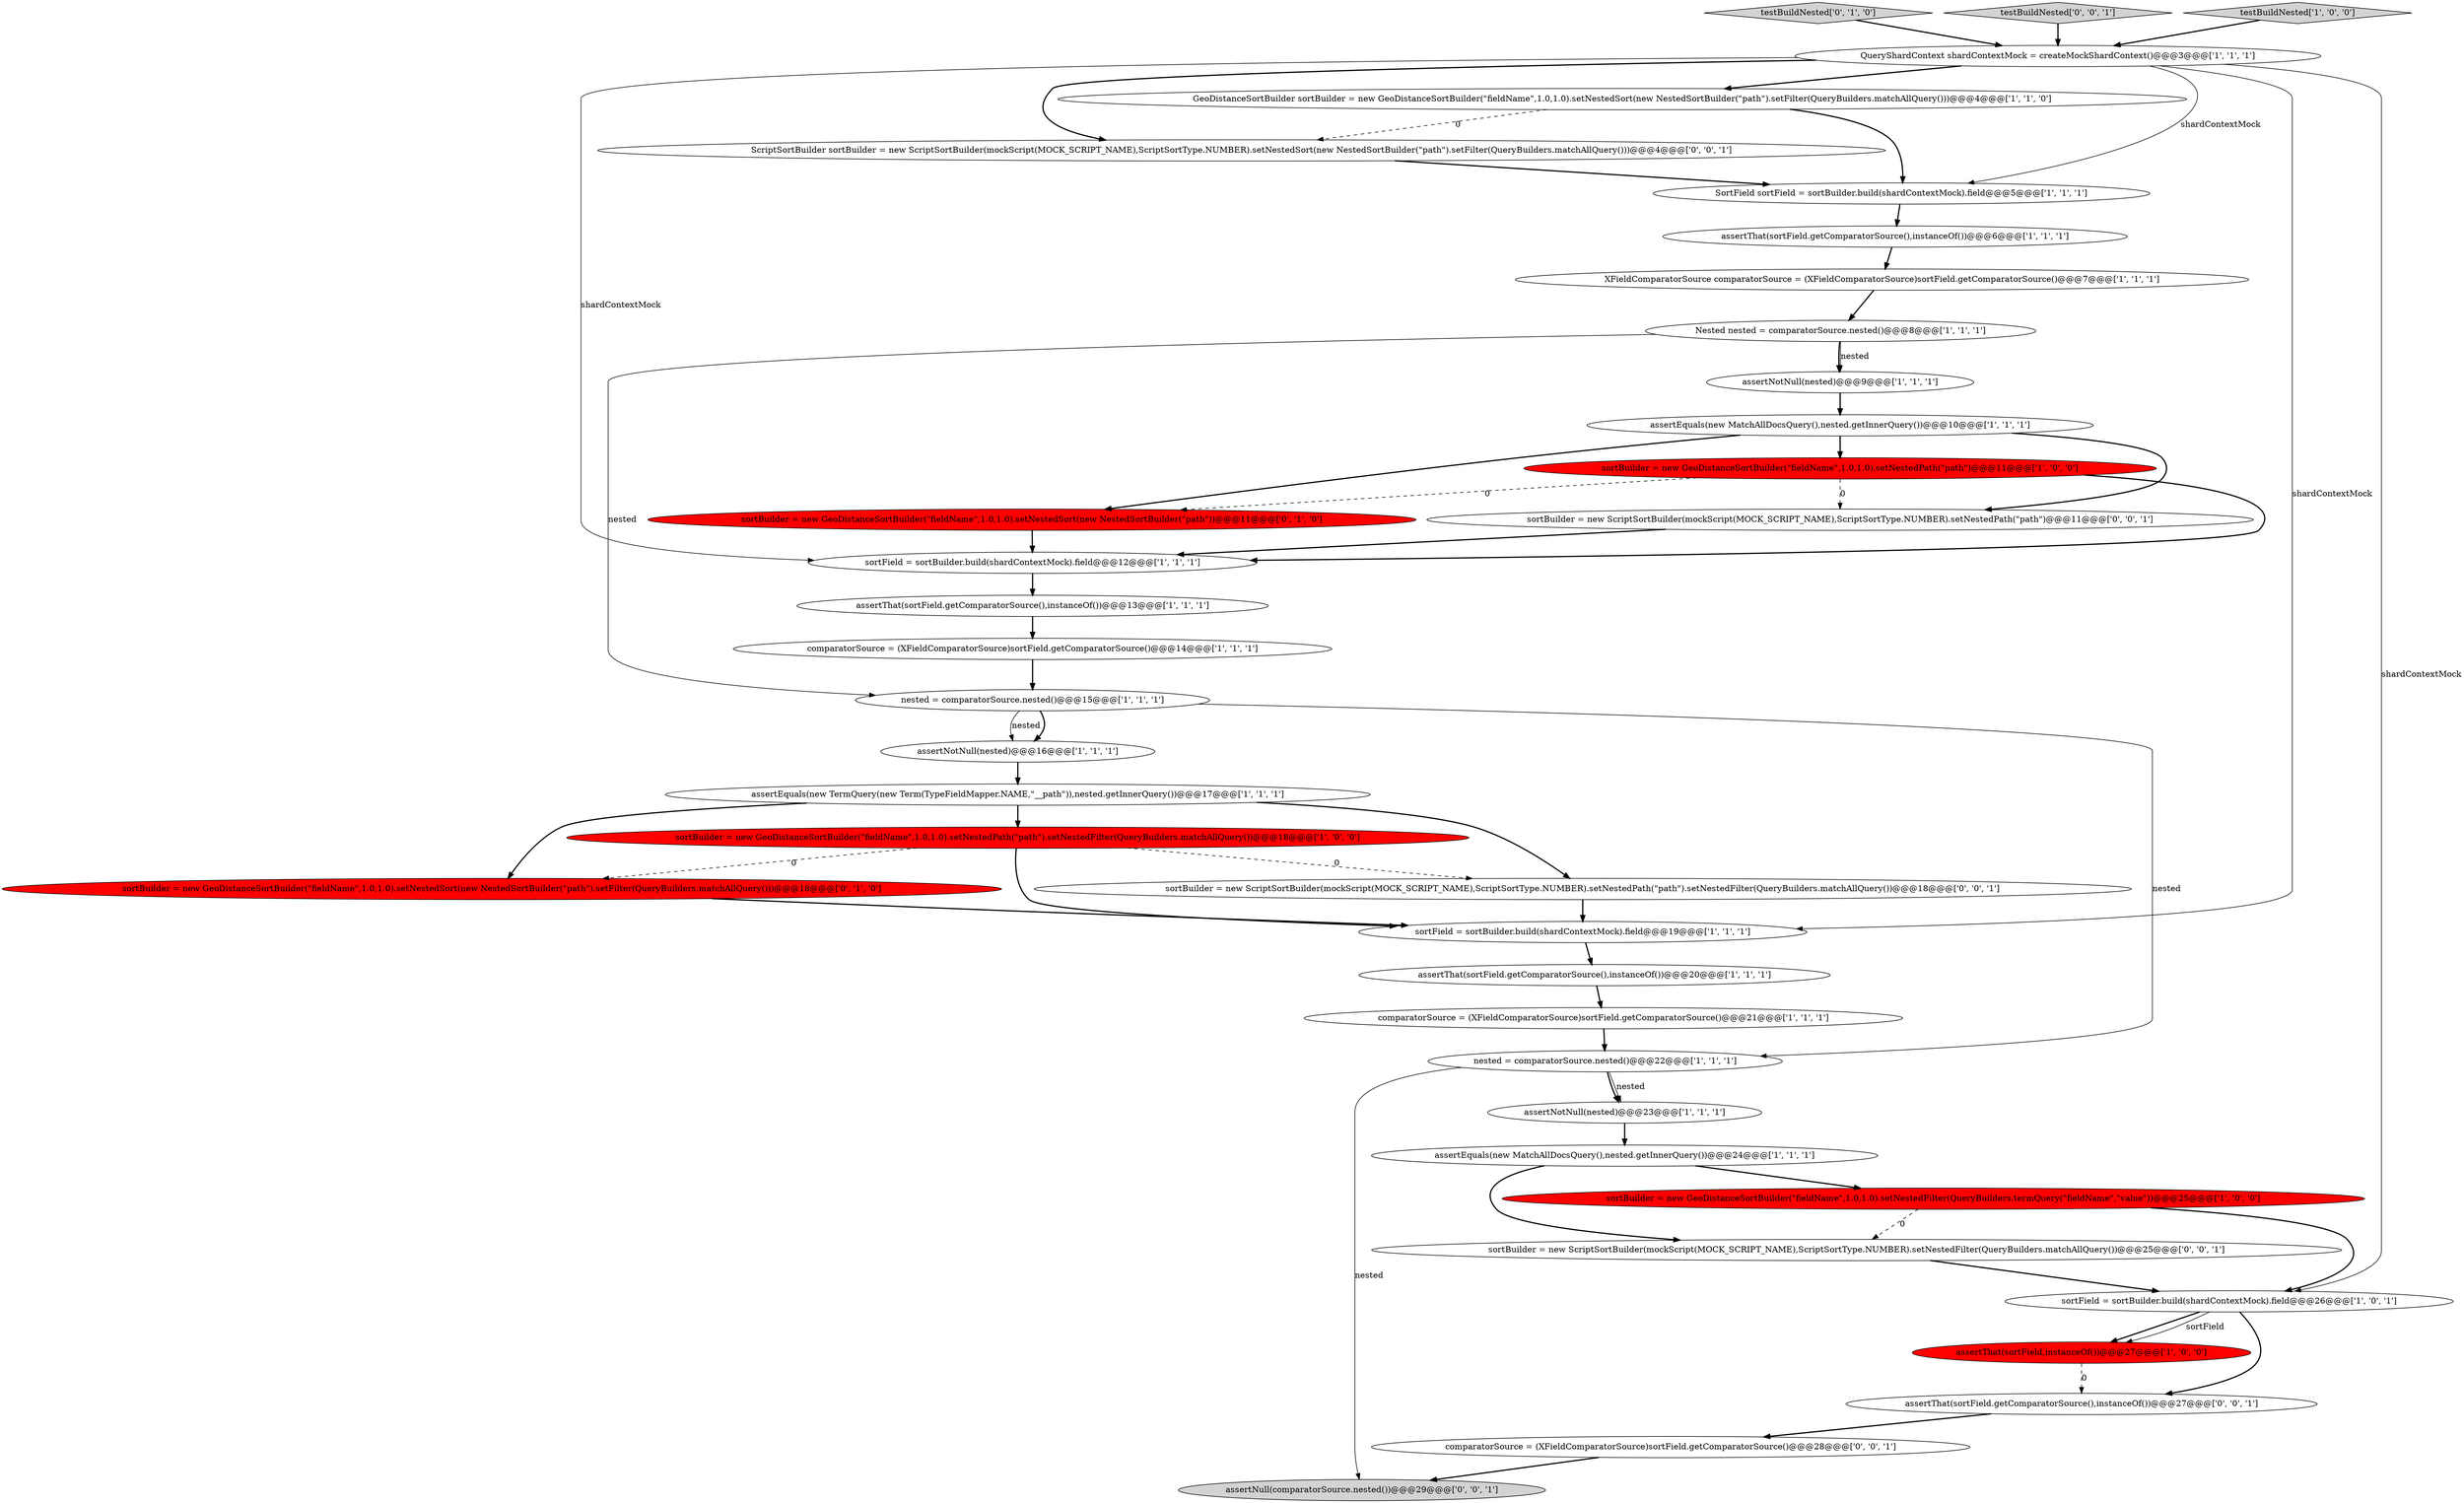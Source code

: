 digraph {
26 [style = filled, label = "sortBuilder = new GeoDistanceSortBuilder(\"fieldName\",1.0,1.0).setNestedSort(new NestedSortBuilder(\"path\").setFilter(QueryBuilders.matchAllQuery()))@@@18@@@['0', '1', '0']", fillcolor = red, shape = ellipse image = "AAA1AAABBB2BBB"];
22 [style = filled, label = "nested = comparatorSource.nested()@@@15@@@['1', '1', '1']", fillcolor = white, shape = ellipse image = "AAA0AAABBB1BBB"];
29 [style = filled, label = "sortBuilder = new ScriptSortBuilder(mockScript(MOCK_SCRIPT_NAME),ScriptSortType.NUMBER).setNestedPath(\"path\")@@@11@@@['0', '0', '1']", fillcolor = white, shape = ellipse image = "AAA0AAABBB3BBB"];
34 [style = filled, label = "sortBuilder = new ScriptSortBuilder(mockScript(MOCK_SCRIPT_NAME),ScriptSortType.NUMBER).setNestedFilter(QueryBuilders.matchAllQuery())@@@25@@@['0', '0', '1']", fillcolor = white, shape = ellipse image = "AAA0AAABBB3BBB"];
14 [style = filled, label = "sortBuilder = new GeoDistanceSortBuilder(\"fieldName\",1.0,1.0).setNestedPath(\"path\").setNestedFilter(QueryBuilders.matchAllQuery())@@@18@@@['1', '0', '0']", fillcolor = red, shape = ellipse image = "AAA1AAABBB1BBB"];
33 [style = filled, label = "assertNull(comparatorSource.nested())@@@29@@@['0', '0', '1']", fillcolor = lightgray, shape = ellipse image = "AAA0AAABBB3BBB"];
8 [style = filled, label = "sortField = sortBuilder.build(shardContextMock).field@@@12@@@['1', '1', '1']", fillcolor = white, shape = ellipse image = "AAA0AAABBB1BBB"];
11 [style = filled, label = "SortField sortField = sortBuilder.build(shardContextMock).field@@@5@@@['1', '1', '1']", fillcolor = white, shape = ellipse image = "AAA0AAABBB1BBB"];
35 [style = filled, label = "ScriptSortBuilder sortBuilder = new ScriptSortBuilder(mockScript(MOCK_SCRIPT_NAME),ScriptSortType.NUMBER).setNestedSort(new NestedSortBuilder(\"path\").setFilter(QueryBuilders.matchAllQuery()))@@@4@@@['0', '0', '1']", fillcolor = white, shape = ellipse image = "AAA0AAABBB3BBB"];
7 [style = filled, label = "assertNotNull(nested)@@@9@@@['1', '1', '1']", fillcolor = white, shape = ellipse image = "AAA0AAABBB1BBB"];
5 [style = filled, label = "assertEquals(new TermQuery(new Term(TypeFieldMapper.NAME,\"__path\")),nested.getInnerQuery())@@@17@@@['1', '1', '1']", fillcolor = white, shape = ellipse image = "AAA0AAABBB1BBB"];
31 [style = filled, label = "assertThat(sortField.getComparatorSource(),instanceOf())@@@27@@@['0', '0', '1']", fillcolor = white, shape = ellipse image = "AAA0AAABBB3BBB"];
10 [style = filled, label = "assertThat(sortField.getComparatorSource(),instanceOf())@@@6@@@['1', '1', '1']", fillcolor = white, shape = ellipse image = "AAA0AAABBB1BBB"];
28 [style = filled, label = "testBuildNested['0', '1', '0']", fillcolor = lightgray, shape = diamond image = "AAA0AAABBB2BBB"];
12 [style = filled, label = "assertThat(sortField.getComparatorSource(),instanceOf())@@@13@@@['1', '1', '1']", fillcolor = white, shape = ellipse image = "AAA0AAABBB1BBB"];
2 [style = filled, label = "Nested nested = comparatorSource.nested()@@@8@@@['1', '1', '1']", fillcolor = white, shape = ellipse image = "AAA0AAABBB1BBB"];
1 [style = filled, label = "assertEquals(new MatchAllDocsQuery(),nested.getInnerQuery())@@@10@@@['1', '1', '1']", fillcolor = white, shape = ellipse image = "AAA0AAABBB1BBB"];
9 [style = filled, label = "assertEquals(new MatchAllDocsQuery(),nested.getInnerQuery())@@@24@@@['1', '1', '1']", fillcolor = white, shape = ellipse image = "AAA0AAABBB1BBB"];
17 [style = filled, label = "assertThat(sortField.getComparatorSource(),instanceOf())@@@20@@@['1', '1', '1']", fillcolor = white, shape = ellipse image = "AAA0AAABBB1BBB"];
32 [style = filled, label = "comparatorSource = (XFieldComparatorSource)sortField.getComparatorSource()@@@28@@@['0', '0', '1']", fillcolor = white, shape = ellipse image = "AAA0AAABBB3BBB"];
25 [style = filled, label = "XFieldComparatorSource comparatorSource = (XFieldComparatorSource)sortField.getComparatorSource()@@@7@@@['1', '1', '1']", fillcolor = white, shape = ellipse image = "AAA0AAABBB1BBB"];
23 [style = filled, label = "sortBuilder = new GeoDistanceSortBuilder(\"fieldName\",1.0,1.0).setNestedPath(\"path\")@@@11@@@['1', '0', '0']", fillcolor = red, shape = ellipse image = "AAA1AAABBB1BBB"];
27 [style = filled, label = "sortBuilder = new GeoDistanceSortBuilder(\"fieldName\",1.0,1.0).setNestedSort(new NestedSortBuilder(\"path\"))@@@11@@@['0', '1', '0']", fillcolor = red, shape = ellipse image = "AAA1AAABBB2BBB"];
24 [style = filled, label = "sortBuilder = new GeoDistanceSortBuilder(\"fieldName\",1.0,1.0).setNestedFilter(QueryBuilders.termQuery(\"fieldName\",\"value\"))@@@25@@@['1', '0', '0']", fillcolor = red, shape = ellipse image = "AAA1AAABBB1BBB"];
13 [style = filled, label = "comparatorSource = (XFieldComparatorSource)sortField.getComparatorSource()@@@14@@@['1', '1', '1']", fillcolor = white, shape = ellipse image = "AAA0AAABBB1BBB"];
4 [style = filled, label = "comparatorSource = (XFieldComparatorSource)sortField.getComparatorSource()@@@21@@@['1', '1', '1']", fillcolor = white, shape = ellipse image = "AAA0AAABBB1BBB"];
0 [style = filled, label = "QueryShardContext shardContextMock = createMockShardContext()@@@3@@@['1', '1', '1']", fillcolor = white, shape = ellipse image = "AAA0AAABBB1BBB"];
15 [style = filled, label = "nested = comparatorSource.nested()@@@22@@@['1', '1', '1']", fillcolor = white, shape = ellipse image = "AAA0AAABBB1BBB"];
6 [style = filled, label = "sortField = sortBuilder.build(shardContextMock).field@@@19@@@['1', '1', '1']", fillcolor = white, shape = ellipse image = "AAA0AAABBB1BBB"];
19 [style = filled, label = "assertThat(sortField,instanceOf())@@@27@@@['1', '0', '0']", fillcolor = red, shape = ellipse image = "AAA1AAABBB1BBB"];
30 [style = filled, label = "testBuildNested['0', '0', '1']", fillcolor = lightgray, shape = diamond image = "AAA0AAABBB3BBB"];
20 [style = filled, label = "testBuildNested['1', '0', '0']", fillcolor = lightgray, shape = diamond image = "AAA0AAABBB1BBB"];
21 [style = filled, label = "assertNotNull(nested)@@@16@@@['1', '1', '1']", fillcolor = white, shape = ellipse image = "AAA0AAABBB1BBB"];
36 [style = filled, label = "sortBuilder = new ScriptSortBuilder(mockScript(MOCK_SCRIPT_NAME),ScriptSortType.NUMBER).setNestedPath(\"path\").setNestedFilter(QueryBuilders.matchAllQuery())@@@18@@@['0', '0', '1']", fillcolor = white, shape = ellipse image = "AAA0AAABBB3BBB"];
18 [style = filled, label = "assertNotNull(nested)@@@23@@@['1', '1', '1']", fillcolor = white, shape = ellipse image = "AAA0AAABBB1BBB"];
3 [style = filled, label = "GeoDistanceSortBuilder sortBuilder = new GeoDistanceSortBuilder(\"fieldName\",1.0,1.0).setNestedSort(new NestedSortBuilder(\"path\").setFilter(QueryBuilders.matchAllQuery()))@@@4@@@['1', '1', '0']", fillcolor = white, shape = ellipse image = "AAA0AAABBB1BBB"];
16 [style = filled, label = "sortField = sortBuilder.build(shardContextMock).field@@@26@@@['1', '0', '1']", fillcolor = white, shape = ellipse image = "AAA0AAABBB1BBB"];
0->3 [style = bold, label=""];
6->17 [style = bold, label=""];
36->6 [style = bold, label=""];
29->8 [style = bold, label=""];
0->11 [style = solid, label="shardContextMock"];
7->1 [style = bold, label=""];
3->35 [style = dashed, label="0"];
23->27 [style = dashed, label="0"];
19->31 [style = dashed, label="0"];
31->32 [style = bold, label=""];
20->0 [style = bold, label=""];
4->15 [style = bold, label=""];
1->27 [style = bold, label=""];
17->4 [style = bold, label=""];
3->11 [style = bold, label=""];
22->21 [style = bold, label=""];
5->26 [style = bold, label=""];
5->14 [style = bold, label=""];
0->6 [style = solid, label="shardContextMock"];
23->8 [style = bold, label=""];
16->19 [style = bold, label=""];
26->6 [style = bold, label=""];
23->29 [style = dashed, label="0"];
2->22 [style = solid, label="nested"];
15->18 [style = bold, label=""];
14->36 [style = dashed, label="0"];
25->2 [style = bold, label=""];
32->33 [style = bold, label=""];
22->21 [style = solid, label="nested"];
1->23 [style = bold, label=""];
14->26 [style = dashed, label="0"];
0->8 [style = solid, label="shardContextMock"];
28->0 [style = bold, label=""];
12->13 [style = bold, label=""];
21->5 [style = bold, label=""];
24->16 [style = bold, label=""];
10->25 [style = bold, label=""];
11->10 [style = bold, label=""];
16->31 [style = bold, label=""];
34->16 [style = bold, label=""];
22->15 [style = solid, label="nested"];
15->33 [style = solid, label="nested"];
18->9 [style = bold, label=""];
0->35 [style = bold, label=""];
15->18 [style = solid, label="nested"];
30->0 [style = bold, label=""];
13->22 [style = bold, label=""];
0->16 [style = solid, label="shardContextMock"];
2->7 [style = bold, label=""];
1->29 [style = bold, label=""];
16->19 [style = solid, label="sortField"];
5->36 [style = bold, label=""];
27->8 [style = bold, label=""];
14->6 [style = bold, label=""];
8->12 [style = bold, label=""];
9->24 [style = bold, label=""];
2->7 [style = solid, label="nested"];
24->34 [style = dashed, label="0"];
35->11 [style = bold, label=""];
9->34 [style = bold, label=""];
}
